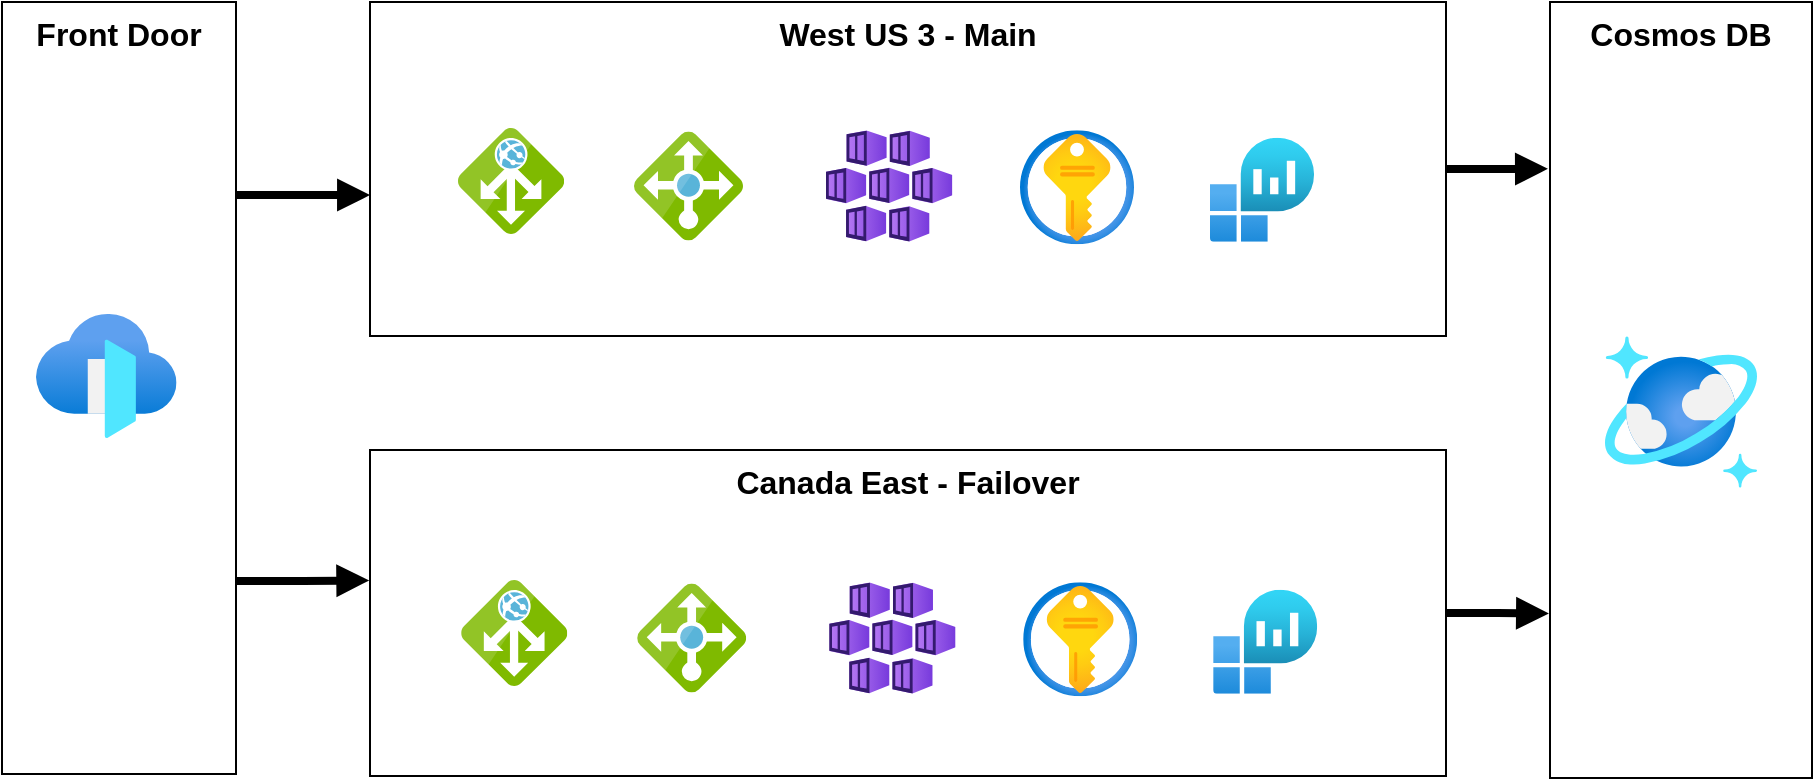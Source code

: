 <mxfile version="18.0.1" type="device"><diagram id="ZhmzKc3n9nilOJeNp553" name="Page-1"><mxGraphModel dx="1185" dy="1114" grid="0" gridSize="10" guides="1" tooltips="1" connect="1" arrows="1" fold="1" page="0" pageScale="1" pageWidth="1100" pageHeight="850" math="0" shadow="0"><root><mxCell id="0"/><mxCell id="1" parent="0"/><mxCell id="xhhtYgrofj7QmTkR9ewH-23" style="edgeStyle=orthogonalEdgeStyle;rounded=0;orthogonalLoop=1;jettySize=auto;html=1;exitX=1;exitY=0.25;exitDx=0;exitDy=0;endArrow=block;endFill=1;strokeWidth=4;entryX=0;entryY=0.578;entryDx=0;entryDy=0;entryPerimeter=0;" edge="1" parent="1" source="xhhtYgrofj7QmTkR9ewH-21" target="xhhtYgrofj7QmTkR9ewH-12"><mxGeometry relative="1" as="geometry"><mxPoint x="409.353" y="-157.412" as="targetPoint"/></mxGeometry></mxCell><mxCell id="xhhtYgrofj7QmTkR9ewH-25" style="edgeStyle=orthogonalEdgeStyle;rounded=0;orthogonalLoop=1;jettySize=auto;html=1;exitX=1;exitY=0.75;exitDx=0;exitDy=0;endArrow=block;endFill=1;strokeWidth=4;" edge="1" parent="1" source="xhhtYgrofj7QmTkR9ewH-21"><mxGeometry relative="1" as="geometry"><mxPoint x="417.621" y="35.207" as="targetPoint"/></mxGeometry></mxCell><mxCell id="xhhtYgrofj7QmTkR9ewH-21" value="Front Door" style="rounded=0;whiteSpace=wrap;html=1;verticalAlign=top;fontStyle=1;fontSize=16;" vertex="1" parent="1"><mxGeometry x="234" y="-254" width="117" height="386" as="geometry"/></mxCell><mxCell id="xhhtYgrofj7QmTkR9ewH-28" style="edgeStyle=orthogonalEdgeStyle;rounded=0;orthogonalLoop=1;jettySize=auto;html=1;entryX=-0.008;entryY=0.215;entryDx=0;entryDy=0;entryPerimeter=0;endArrow=block;endFill=1;strokeWidth=4;" edge="1" parent="1" source="xhhtYgrofj7QmTkR9ewH-12" target="xhhtYgrofj7QmTkR9ewH-22"><mxGeometry relative="1" as="geometry"/></mxCell><mxCell id="xhhtYgrofj7QmTkR9ewH-12" value="West US 3 - Main" style="rounded=0;whiteSpace=wrap;html=1;verticalAlign=top;fontSize=16;fontStyle=1" vertex="1" parent="1"><mxGeometry x="418" y="-254" width="538" height="167" as="geometry"/></mxCell><mxCell id="xhhtYgrofj7QmTkR9ewH-1" value="" style="aspect=fixed;html=1;points=[];align=center;image;fontSize=12;image=img/lib/azure2/compute/Kubernetes_Services.svg;" vertex="1" parent="1"><mxGeometry x="646" y="-189.87" width="63.18" height="55.75" as="geometry"/></mxCell><mxCell id="xhhtYgrofj7QmTkR9ewH-2" value="" style="sketch=0;aspect=fixed;html=1;points=[];align=center;image;fontSize=12;image=img/lib/mscae/Application_Gateway.svg;" vertex="1" parent="1"><mxGeometry x="462" y="-191" width="53" height="53" as="geometry"/></mxCell><mxCell id="xhhtYgrofj7QmTkR9ewH-3" value="" style="aspect=fixed;html=1;points=[];align=center;image;fontSize=12;image=img/lib/azure2/security/Key_Vaults.svg;" vertex="1" parent="1"><mxGeometry x="743" y="-189.87" width="57" height="57" as="geometry"/></mxCell><mxCell id="xhhtYgrofj7QmTkR9ewH-4" value="" style="aspect=fixed;html=1;points=[];align=center;image;fontSize=12;image=img/lib/azure2/networking/Front_Doors.svg;" vertex="1" parent="1"><mxGeometry x="251.0" y="-98" width="70.27" height="62" as="geometry"/></mxCell><mxCell id="xhhtYgrofj7QmTkR9ewH-9" value="" style="sketch=0;aspect=fixed;html=1;points=[];align=center;image;fontSize=12;image=img/lib/mscae/Load_Balancer_feature.svg;" vertex="1" parent="1"><mxGeometry x="550" y="-189.25" width="54.5" height="54.5" as="geometry"/></mxCell><mxCell id="xhhtYgrofj7QmTkR9ewH-10" value="" style="aspect=fixed;html=1;points=[];align=center;image;fontSize=12;image=img/lib/azure2/analytics/Log_Analytics_Workspaces.svg;" vertex="1" parent="1"><mxGeometry x="838" y="-186.12" width="52" height="52" as="geometry"/></mxCell><mxCell id="xhhtYgrofj7QmTkR9ewH-26" style="edgeStyle=orthogonalEdgeStyle;rounded=0;orthogonalLoop=1;jettySize=auto;html=1;entryX=-0.004;entryY=0.788;entryDx=0;entryDy=0;entryPerimeter=0;endArrow=block;endFill=1;strokeWidth=4;" edge="1" parent="1" source="xhhtYgrofj7QmTkR9ewH-15" target="xhhtYgrofj7QmTkR9ewH-22"><mxGeometry relative="1" as="geometry"/></mxCell><mxCell id="xhhtYgrofj7QmTkR9ewH-15" value="Canada East - Failover" style="rounded=0;whiteSpace=wrap;html=1;verticalAlign=top;fontSize=16;fontStyle=1" vertex="1" parent="1"><mxGeometry x="418" y="-30" width="538" height="163" as="geometry"/></mxCell><mxCell id="xhhtYgrofj7QmTkR9ewH-16" value="" style="aspect=fixed;html=1;points=[];align=center;image;fontSize=12;image=img/lib/azure2/compute/Kubernetes_Services.svg;" vertex="1" parent="1"><mxGeometry x="647.59" y="36.13" width="63.18" height="55.75" as="geometry"/></mxCell><mxCell id="xhhtYgrofj7QmTkR9ewH-17" value="" style="sketch=0;aspect=fixed;html=1;points=[];align=center;image;fontSize=12;image=img/lib/mscae/Application_Gateway.svg;" vertex="1" parent="1"><mxGeometry x="463.59" y="35" width="53" height="53" as="geometry"/></mxCell><mxCell id="xhhtYgrofj7QmTkR9ewH-18" value="" style="aspect=fixed;html=1;points=[];align=center;image;fontSize=12;image=img/lib/azure2/security/Key_Vaults.svg;" vertex="1" parent="1"><mxGeometry x="744.59" y="36.13" width="57" height="57" as="geometry"/></mxCell><mxCell id="xhhtYgrofj7QmTkR9ewH-19" value="" style="sketch=0;aspect=fixed;html=1;points=[];align=center;image;fontSize=12;image=img/lib/mscae/Load_Balancer_feature.svg;" vertex="1" parent="1"><mxGeometry x="551.59" y="36.75" width="54.5" height="54.5" as="geometry"/></mxCell><mxCell id="xhhtYgrofj7QmTkR9ewH-20" value="" style="aspect=fixed;html=1;points=[];align=center;image;fontSize=12;image=img/lib/azure2/analytics/Log_Analytics_Workspaces.svg;" vertex="1" parent="1"><mxGeometry x="839.59" y="39.88" width="52" height="52" as="geometry"/></mxCell><mxCell id="xhhtYgrofj7QmTkR9ewH-22" value="Cosmos DB" style="rounded=0;whiteSpace=wrap;html=1;verticalAlign=top;fontStyle=1;fontSize=16;" vertex="1" parent="1"><mxGeometry x="1008" y="-254" width="131" height="388" as="geometry"/></mxCell><mxCell id="xhhtYgrofj7QmTkR9ewH-5" value="" style="aspect=fixed;html=1;points=[];align=center;image;fontSize=12;image=img/lib/azure2/databases/Azure_Cosmos_DB.svg;" vertex="1" parent="1"><mxGeometry x="1035.5" y="-87" width="76" height="76" as="geometry"/></mxCell></root></mxGraphModel></diagram></mxfile>